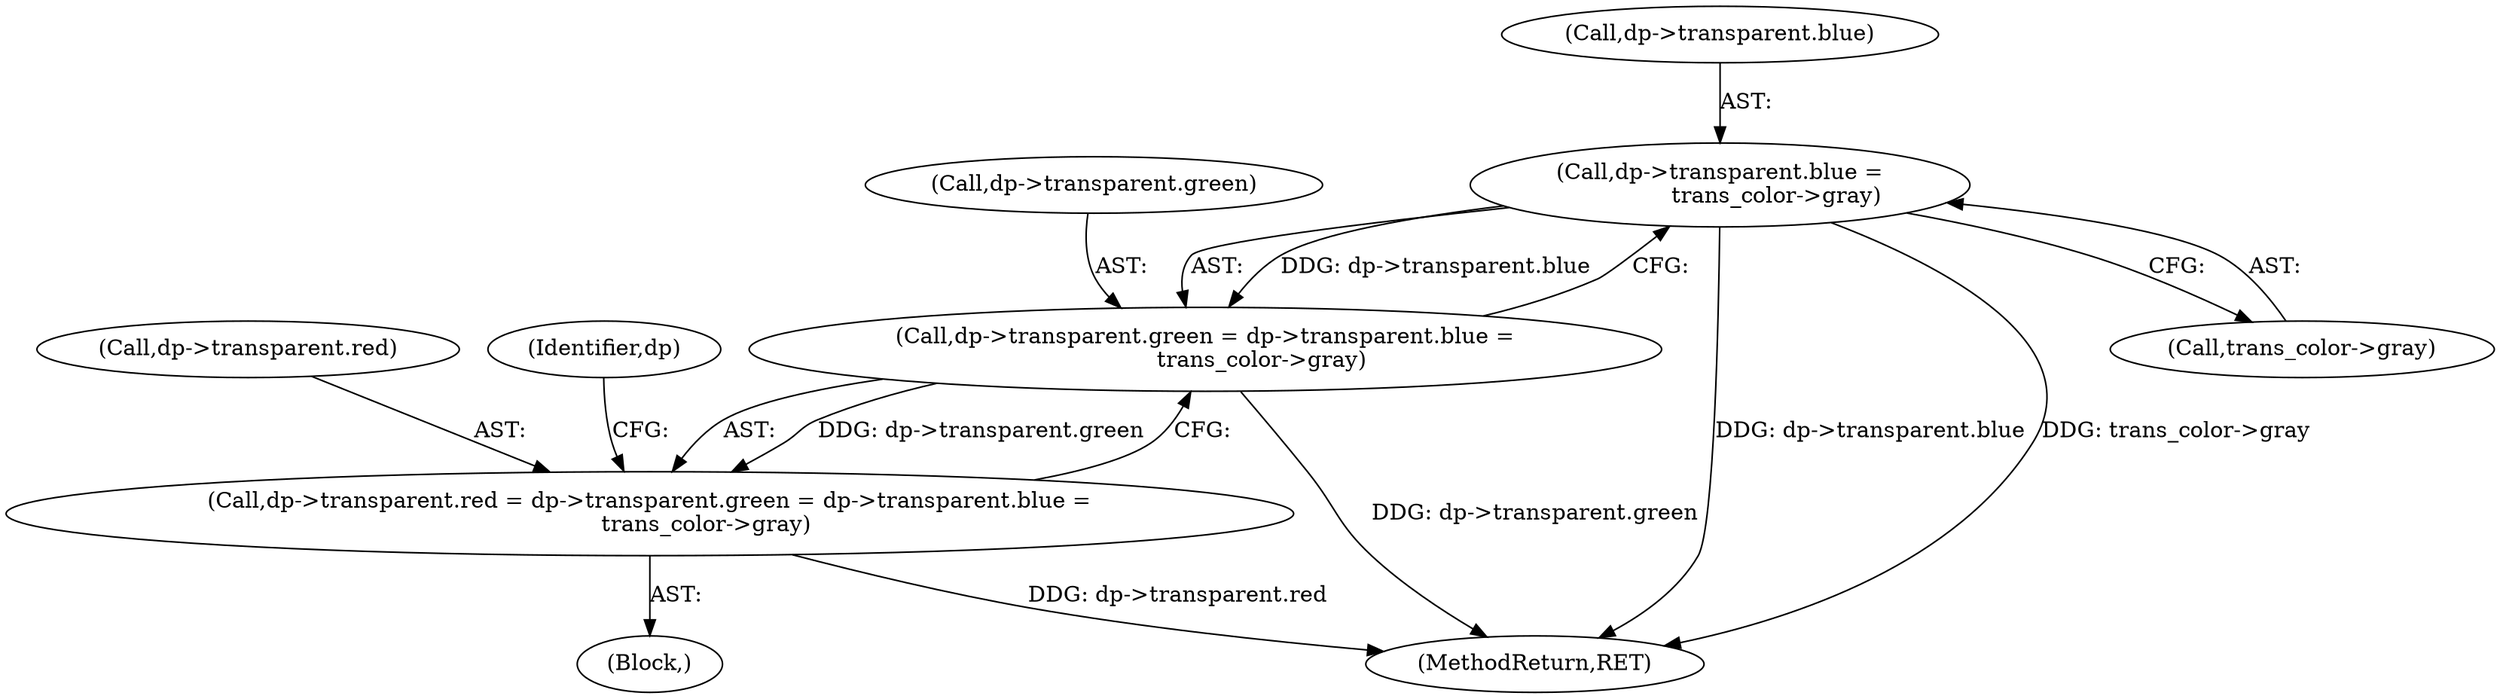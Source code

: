 digraph "0_Android_9d4853418ab2f754c2b63e091c29c5529b8b86ca_132@pointer" {
"1000442" [label="(Call,dp->transparent.blue =\n                trans_color->gray)"];
"1000436" [label="(Call,dp->transparent.green = dp->transparent.blue =\n                trans_color->gray)"];
"1000430" [label="(Call,dp->transparent.red = dp->transparent.green = dp->transparent.blue =\n                trans_color->gray)"];
"1000442" [label="(Call,dp->transparent.blue =\n                trans_color->gray)"];
"1000524" [label="(MethodReturn,RET)"];
"1000428" [label="(Block,)"];
"1000431" [label="(Call,dp->transparent.red)"];
"1000436" [label="(Call,dp->transparent.green = dp->transparent.blue =\n                trans_color->gray)"];
"1000443" [label="(Call,dp->transparent.blue)"];
"1000448" [label="(Call,trans_color->gray)"];
"1000453" [label="(Identifier,dp)"];
"1000430" [label="(Call,dp->transparent.red = dp->transparent.green = dp->transparent.blue =\n                trans_color->gray)"];
"1000437" [label="(Call,dp->transparent.green)"];
"1000442" -> "1000436"  [label="AST: "];
"1000442" -> "1000448"  [label="CFG: "];
"1000443" -> "1000442"  [label="AST: "];
"1000448" -> "1000442"  [label="AST: "];
"1000436" -> "1000442"  [label="CFG: "];
"1000442" -> "1000524"  [label="DDG: dp->transparent.blue"];
"1000442" -> "1000524"  [label="DDG: trans_color->gray"];
"1000442" -> "1000436"  [label="DDG: dp->transparent.blue"];
"1000436" -> "1000430"  [label="AST: "];
"1000437" -> "1000436"  [label="AST: "];
"1000430" -> "1000436"  [label="CFG: "];
"1000436" -> "1000524"  [label="DDG: dp->transparent.green"];
"1000436" -> "1000430"  [label="DDG: dp->transparent.green"];
"1000430" -> "1000428"  [label="AST: "];
"1000431" -> "1000430"  [label="AST: "];
"1000453" -> "1000430"  [label="CFG: "];
"1000430" -> "1000524"  [label="DDG: dp->transparent.red"];
}
